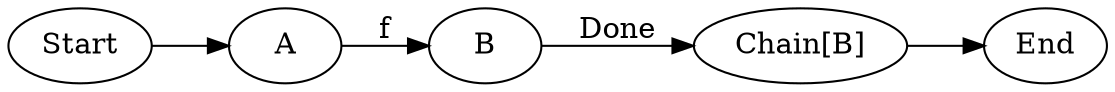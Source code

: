 digraph {
    rankdir=LR
    Start[class="extremity"]
    End[class="extremity"]
    A[class="start,disabled"]
    B
    ChainB[label="Chain[B]" class="goal"]

    A -> B[label="f" class="disabled"]
    B -> ChainB[label="Done"]

    Start -> A[class="start,disabled"]
    ChainB -> End[class="goal"]
}
